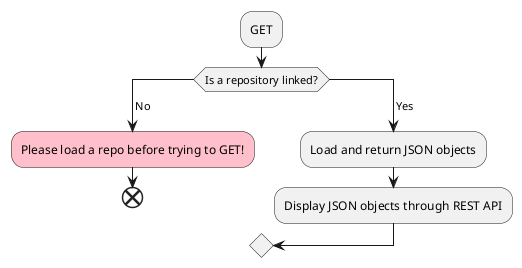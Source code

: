 @startuml Activity_diagram
:GET;
switch (Is a repository linked?)
case ( No )
  #pink:Please load a repo before trying to GET!;
  end
case ( Yes ) 
:Load and return JSON objects;
:Display JSON objects through REST API;
@enduml